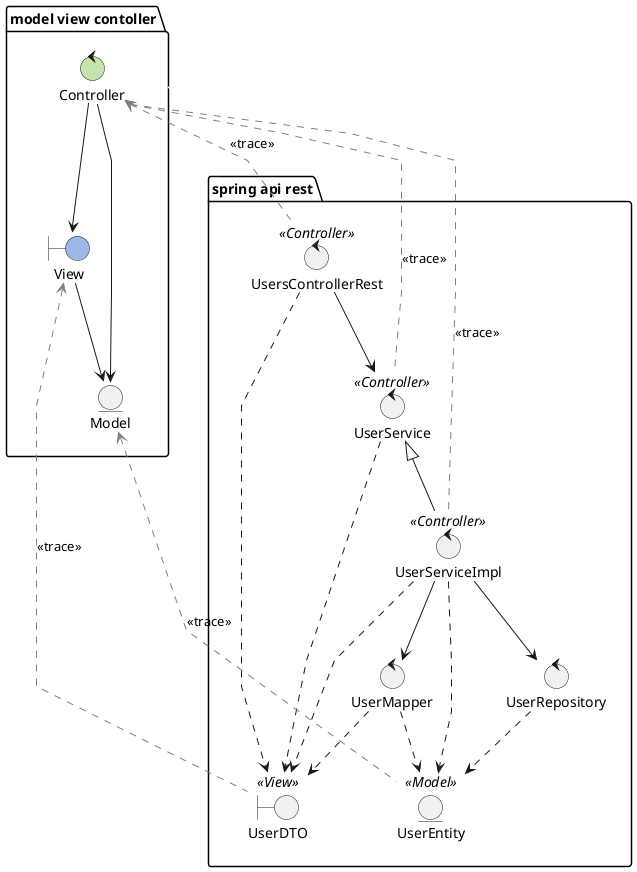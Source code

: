 @startuml spring
skinparam linetype polyline
package model_view_controller as "model view contoller"{

boundary View #9FB7E5
control Controller #C4E4AB
entity Model

Controller --> View
Controller --> Model
View --> Model

}

package spring_api_rest as "spring api rest" {

control UsersControllerRest <<Controller>>
control UserService  <<Controller>>
control UserServiceImpl <<Controller>>
boundary UserDTO <<View>>
entity UserEntity <<Model>>
control UsersControllerRest
control UserRepository
control UserMapper

UsersControllerRest -down-> UserService
UserService <|-down- UserServiceImpl
UserServiceImpl -down-> UserRepository
UserServiceImpl -down-> UserMapper

UsersControllerRest .down.> UserDTO
UserService .down.> UserDTO
UserServiceImpl .down.> UserDTO
UserServiceImpl .down.> UserEntity
UserMapper .down.> UserDTO
UserMapper .down.> UserEntity
UserRepository .down.> UserEntity


}

model_view_controller .[#hidden]down. spring_api_rest

Controller <.[#Gray]. UsersControllerRest :<<trace>>
Controller <.[#Gray]. UserService :<<trace>>
Controller <.[#Gray]. UserServiceImpl :<<trace>>
View <.[#Gray]. UserDTO :<<trace>>
Model <.[#Gray]. UserEntity :<<trace>>





@enduml


@startuml
skinparam roundcorner 20
skinparam Dpi 500
actor Actor
control UsersControllerRest <<Controller>>
control UserServiceImpl <<Controller>>
control UserMapper
control UserRepository
boundary UserDTO <<View>>
entity UserEntity <<Model>>

Actor -> UsersControllerRest : POST /users (body: userDto Json)
UsersControllerRest -[#Gray]> UserDTO : <color:#Gray> get()
UserDTO -[#Gray]-> UsersControllerRest
UsersControllerRest -> UserServiceImpl : create(userDto)
UserServiceImpl -> UserMapper : mapToEntity(userDto)
UserMapper [#Gray]-> UserDTO : <color:#Gray> get()
UserDTO -[#Gray]-> UserMapper
UserMapper [#Gray]-> UserEntity : <color:#Gray> set()
UserEntity -[#Gray]-> UserMapper
UserMapper --> UserServiceImpl
UserServiceImpl -> UserRepository : save(userEntity)
UserRepository [#Gray]-> UserEntity : <color:#Gray> get()
UserEntity -[#Gray]-> UserRepository
UserRepository --> UserServiceImpl
UserServiceImpl -> UserMapper : mapToDto(userEntity)
UserMapper [#Gray]-> UserEntity : <color:#Gray> get()
UserEntity -[#Gray]-> UserMapper
UserMapper [#Gray]-> UserDTO : <color:#Gray> set()
UserDTO -[#Gray]-> UserMapper
UserMapper --> UserServiceImpl
UserServiceImpl --> UsersControllerRest
UsersControllerRest --> Actor : HTTP 200 (body: userDto Json)

@enduml


